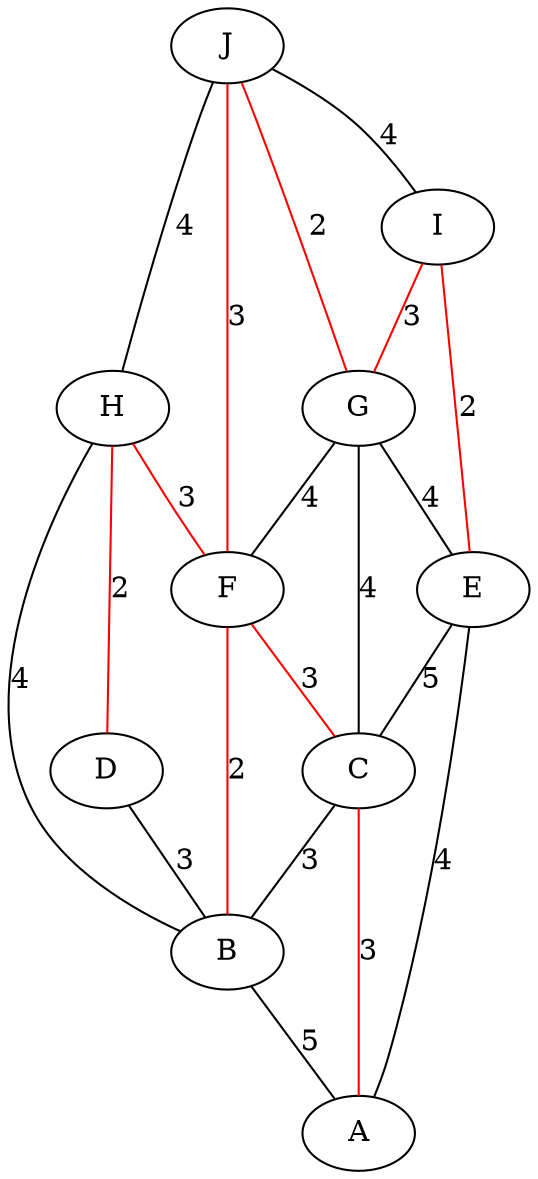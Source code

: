graph streets{
    J -- H [weight=4, label="4"];
    J -- F [weight=3, label="3", color="red"];
    J -- G [weight=2, label="2", color="red"];
    J -- I [weight=4, label="4"];
    I -- G [weight=3, label="3", color="red"];
    I -- E [weight=2, label="2", color="red"];
    H -- D [weight=2, label="2", color="red"];
    H -- B [weight=4, label="4"];
    H -- F [weight=3, label="3", color="red"];
    G -- F [weight=4, label="4"];
    G -- C [weight=4, label="4"];
    G -- E [weight=4, label="4"];
    F -- B [weight=2, label="2", color="red"];
    F -- C [weight=3, label="3", color="red"];
    E -- C [weight=5, label="5"];
    E -- A [weight=4, label="4"];
    D -- B [weight=3, label="3"];
    C -- B [weight=3, label="3"];
    C -- A [weight=3, label="3", color="red"];
    B -- A [weight=5, label="5"];
}

